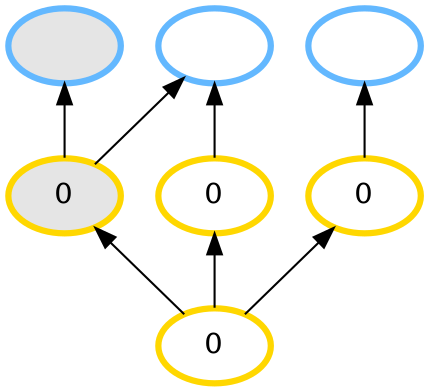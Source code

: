 digraph {
rankdir=BT
fontsize=24
1["style" ="filled" "color" ="gold" "label" ="0" "shape" ="ellipse" "fillcolor" ="white" "penwidth" ="3" ]
2["style" ="filled" "color" ="gold" "label" ="0" "shape" ="ellipse" "fillcolor" ="grey90" "penwidth" ="3" ]
3["style" ="filled" "color" ="gold" "label" ="0" "shape" ="ellipse" "fillcolor" ="white" "penwidth" ="3" ]
4["style" ="filled" "color" ="gold" "label" ="0" "shape" ="ellipse" "fillcolor" ="white" "penwidth" ="3" ]
5["style" ="filled" "color" ="steelblue1" "label" ="" "shape" ="ellipse" "fillcolor" ="grey90" "penwidth" ="3" ]
6["style" ="filled" "color" ="steelblue1" "label" ="" "shape" ="ellipse" "fillcolor" ="white" "penwidth" ="3" ]
7["style" ="filled" "color" ="steelblue1" "label" ="" "shape" ="ellipse" "fillcolor" ="white" "penwidth" ="3" ]
1 -> 2["color" ="black" "style" ="solid" "arrowhead" ="normal" ]
1 -> 3["color" ="black" "style" ="solid" "arrowhead" ="normal" ]
1 -> 4["color" ="black" "style" ="solid" "arrowhead" ="normal" ]
2 -> 5["color" ="black" "style" ="solid" "arrowhead" ="normal" ]
2 -> 6["color" ="black" "style" ="solid" "arrowhead" ="normal" ]
3 -> 6["color" ="black" "style" ="solid" "arrowhead" ="normal" ]
4 -> 7["color" ="black" "style" ="solid" "arrowhead" ="normal" ]
}